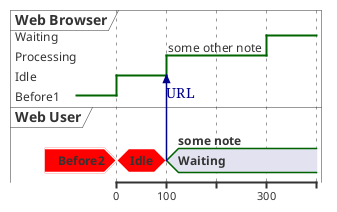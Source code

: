 {
  "sha1": "mrs4ujjb92w1wawvn7v0icu4p2cbuj",
  "insertion": {
    "when": "2024-06-03T18:59:35.567Z",
    "user": "plantuml@gmail.com"
  }
}
@startuml
robust "Web Browser" as WB
concise "Web User" as WU

WB is Before1
WU is Before2

@0
WU is Idle #red;line:white
WB is Idle

@100
WU -> WB : URL
WU is Waiting : some note
WB is Processing : some other note

@300
WB is Waiting
@enduml
